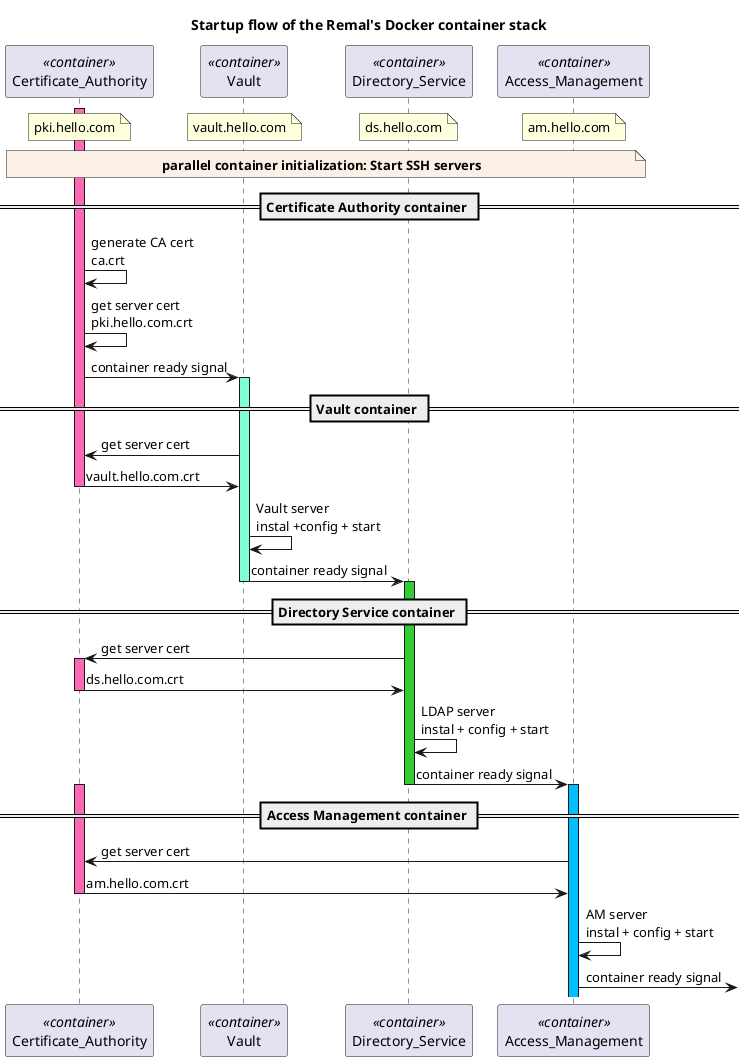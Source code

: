 ' ******************************************************************************
' UML sequence diagram that describes the startup flow of the Remal's Docker
' container stack.
'
' Color alias names:
'    https://plantuml-documentation.readthedocs.io/en/latest/formatting/color-names.html
'
' Since : July 2023
' Author: Arnold Somogyi <arnold.somogyi@gmail.com>
'
' Copyright (c) 2020-2023 Remal Software and Arnold Somogyi All rights reserved
' ******************************************************************************
@startuml
title
    **Startup flow of the Remal's Docker container stack**
end title

participant Certificate_Authority as pki <<container>>
participant Vault as va <<container>>
participant Directory_Service as ds <<container>>
participant Access_Management as am <<container>>

skinparam sequenceMessageAlign left
skinparam responseMessageBelowArrow false
skinparam maxMessageSize 150
skinparam guillemet true

note over pki: pki.hello.com
/ note over va: vault.hello.com
/ note over ds: ds.hello.com
/ note over am: am.hello.com

note across #Linen: **parallel container initialization: Start SSH servers**
== Certificate Authority container ==
activate pki #HotPink
    pki -> pki: generate CA cert\nca.crt
    pki -> pki: get server cert\npki.hello.com.crt
    pki -> va: container ready signal
== Vault container ==
activate va #Aquamarine
    va -> pki: get server cert
    pki -> va: vault.hello.com.crt
deactivate pki
    va -> va: Vault server\ninstal +config + start
    va -> ds: container ready signal
== Directory Service container ==
deactivate va
activate ds #LimeGreen
    ds -> pki: get server cert
activate pki #HotPink
    pki -> ds: ds.hello.com.crt
deactivate pki
    ds -> ds: LDAP server\ninstal + config + start
    ds -> am: container ready signal
== Access Management container ==
deactivate ds
activate am #DeepSkyBlue
activate pki #HotPink
    am -> pki: get server cert
    pki -> am: am.hello.com.crt
deactivate pki
    am -> am: AM server\ninstal + config + start
    am ->: container ready signal
@enduml